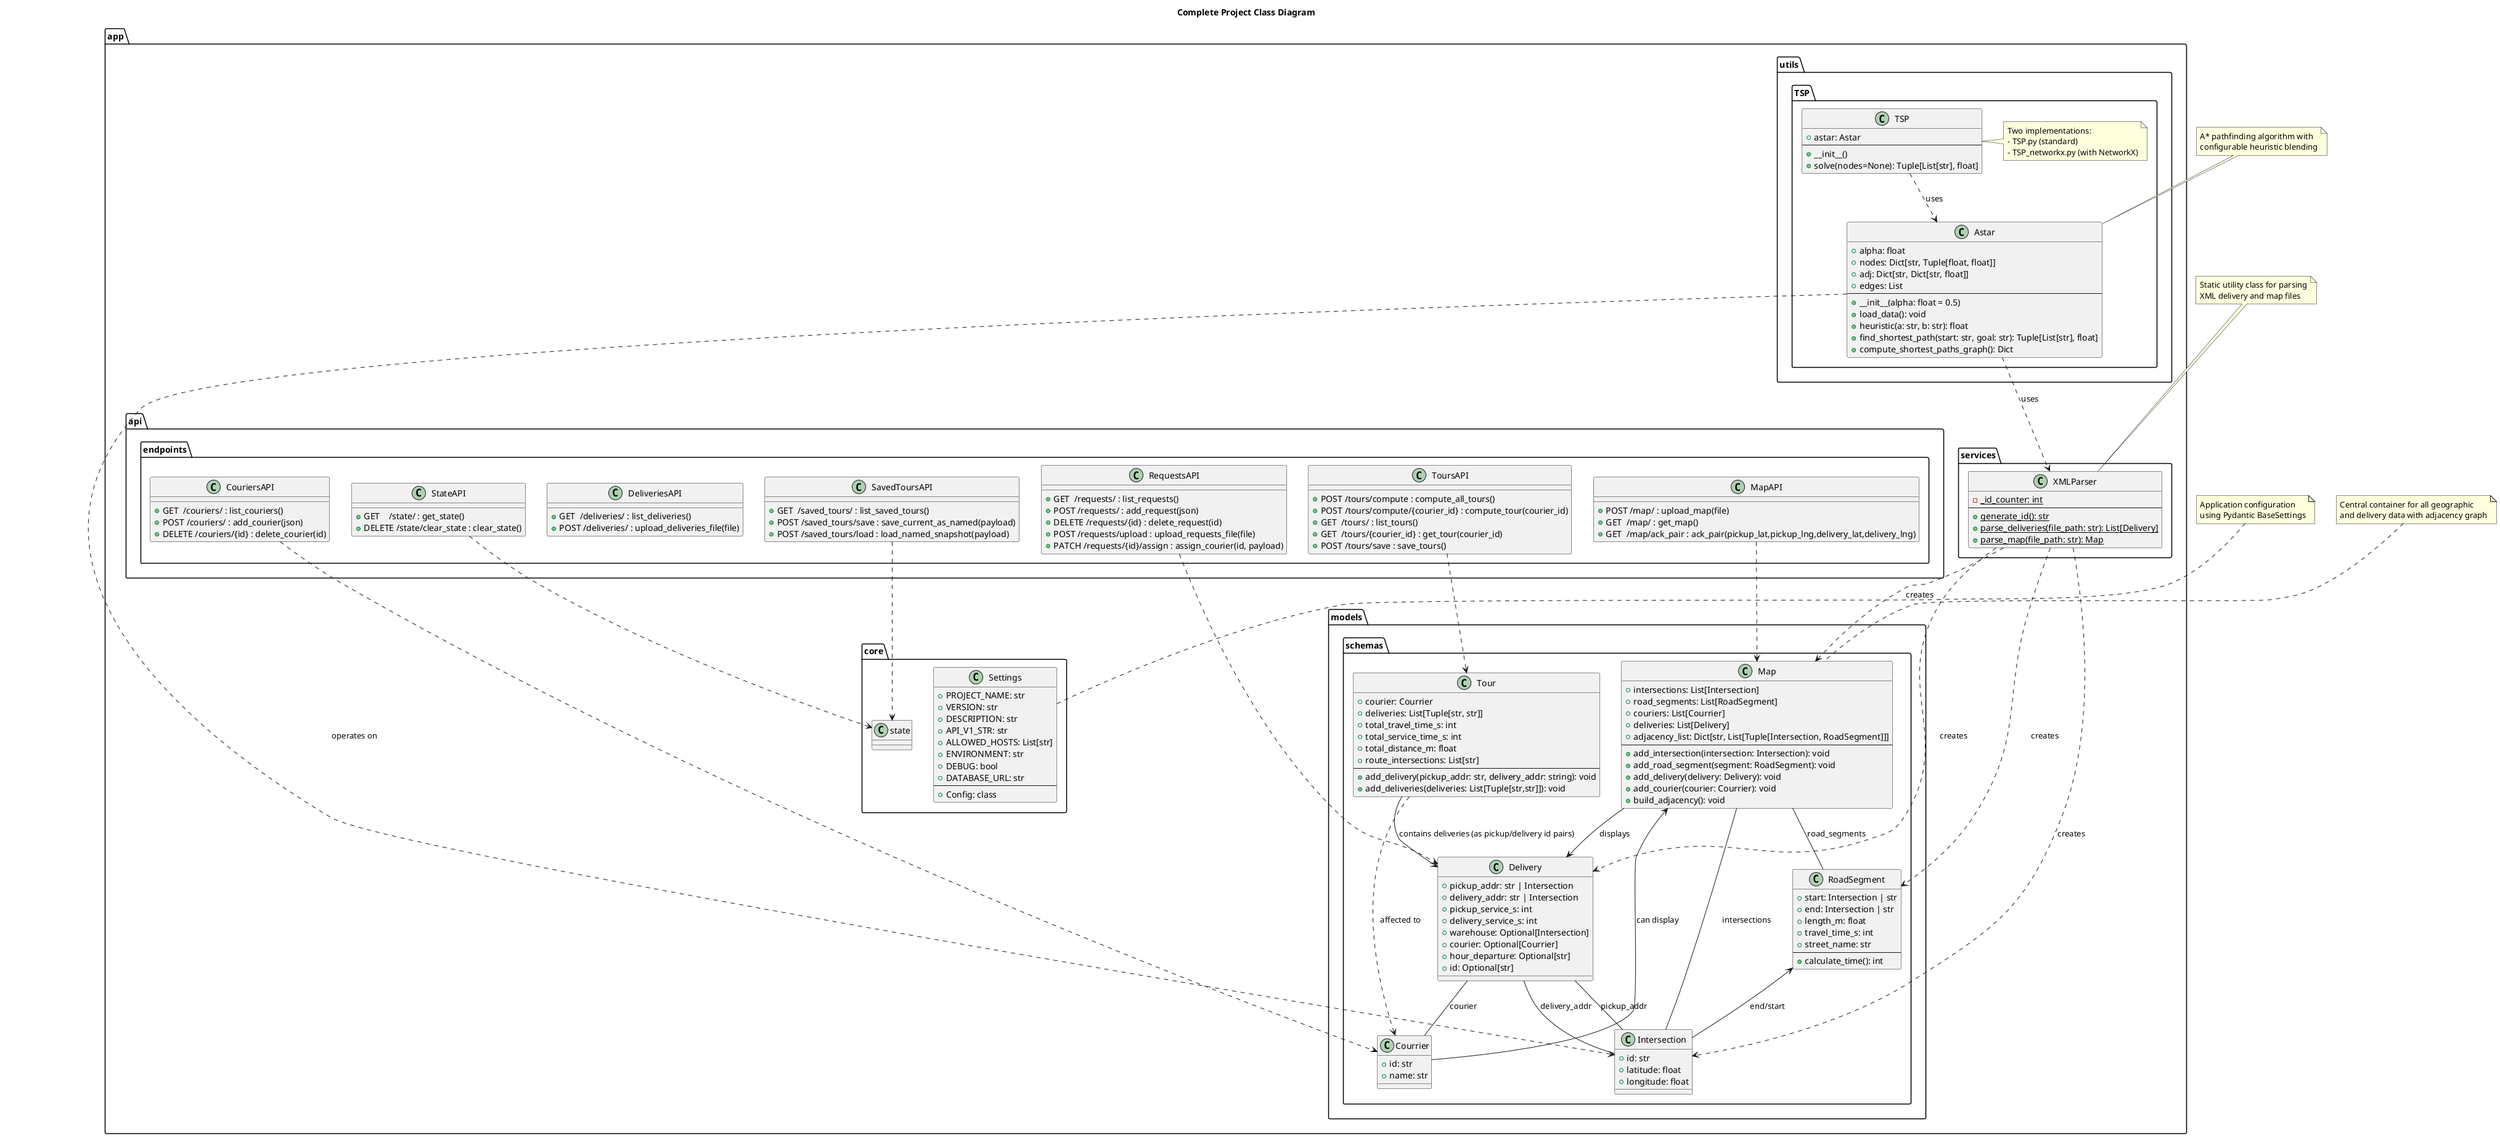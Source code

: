 @startuml complete_class_diagram
title Complete Project Class Diagram

!define DATACLASS class

' ========== DATA MODEL CLASSES (schemas.py) ==========
package "app.models.schemas" {

    DATACLASS Intersection {
        +id: str
        +latitude: float
        +longitude: float
    }

    DATACLASS Courrier {
        +id: str
        +name: str
    }

    DATACLASS RoadSegment {
        +start: Intersection | str
        +end: Intersection | str
        +length_m: float
        +travel_time_s: int
        +street_name: str
        --
        +calculate_time(): int
    }

    DATACLASS Delivery {
        +pickup_addr: str | Intersection
        +delivery_addr: str | Intersection
        +pickup_service_s: int
        +delivery_service_s: int
        +warehouse: Optional[Intersection]
        +courier: Optional[Courrier]
        +hour_departure: Optional[str]
        +id: Optional[str]
    }

    DATACLASS Tour {
        +courier: Courrier
        +deliveries: List[Tuple[str, str]]
        +total_travel_time_s: int
        +total_service_time_s: int
        +total_distance_m: float
        +route_intersections: List[str]
        --
        +add_delivery(pickup_addr: str, delivery_addr: string): void
        +add_deliveries(deliveries: List[Tuple[str,str]]): void
    }

    DATACLASS Map {
        +intersections: List[Intersection]
        +road_segments: List[RoadSegment]
        +couriers: List[Courrier]
        +deliveries: List[Delivery]
        +adjacency_list: Dict[str, List[Tuple[Intersection, RoadSegment]]]
        --
        +add_intersection(intersection: Intersection): void
        +add_road_segment(segment: RoadSegment): void
        +add_delivery(delivery: Delivery): void
        +add_courier(courier: Courrier): void
        +build_adjacency(): void
    }

}

' ========== SERVICE CLASSES ==========
package "app.services" {

    class XMLParser {
        -{static} _id_counter: int
        --
        +{static} generate_id(): str
        +{static} parse_deliveries(file_path: str): List[Delivery]
        +{static} parse_map(file_path: str): Map
    }

}

' ========== ALGORITHM CLASSES ==========
package "app.utils.TSP" {

    class Astar {
        +alpha: float
        +nodes: Dict[str, Tuple[float, float]]
        +adj: Dict[str, Dict[str, float]]
        +edges: List
        --
        +__init__(alpha: float = 0.5)
        +load_data(): void
        +heuristic(a: str, b: str): float
        +find_shortest_path(start: str, goal: str): Tuple[List[str], float]
        +compute_shortest_paths_graph(): Dict
    }

    class TSP {
        +astar: Astar
        --
        +__init__()
        +solve(nodes=None): Tuple[List[str], float]
    }

    note right of TSP : Two implementations:\n- TSP.py (standard)\n- TSP_networkx.py (with NetworkX)
    TSP ..> Astar : uses
}

' ========== CONFIGURATION CLASS ==========
package "app.core" {

    class Settings {
        +PROJECT_NAME: str
        +VERSION: str
        +DESCRIPTION: str
        +API_V1_STR: str
        +ALLOWED_HOSTS: List[str]
        +ENVIRONMENT: str
        +DEBUG: bool
        +DATABASE_URL: str
        --
        +Config: class
    }

}

' ========== RELATIONSHIPS ==========

' ========== API ENDPOINTS (app.api.endpoints) ==========
package "app.api.endpoints" {

    class MapAPI {
        +POST /map/ : upload_map(file)
        +GET  /map/ : get_map()
        +GET  /map/ack_pair : ack_pair(pickup_lat,pickup_lng,delivery_lat,delivery_lng)
    }

    class RequestsAPI {
        +GET  /requests/ : list_requests()
        +POST /requests/ : add_request(json)
        +DELETE /requests/{id} : delete_request(id)
        +POST /requests/upload : upload_requests_file(file)
        +PATCH /requests/{id}/assign : assign_courier(id, payload)
    }

    class CouriersAPI {
        +GET  /couriers/ : list_couriers()
        +POST /couriers/ : add_courier(json)
        +DELETE /couriers/{id} : delete_courier(id)
    }

    class ToursAPI {
        +POST /tours/compute : compute_all_tours()
        +POST /tours/compute/{courier_id} : compute_tour(courier_id)
        +GET  /tours/ : list_tours()
        +GET  /tours/{courier_id} : get_tour(courier_id)
        +POST /tours/save : save_tours()
    }

    class DeliveriesAPI {
        +GET  /deliveries/ : list_deliveries()
        +POST /deliveries/ : upload_deliveries_file(file)
    }

    class SavedToursAPI {
        +GET  /saved_tours/ : list_saved_tours()
        +POST /saved_tours/save : save_current_as_named(payload)
        +POST /saved_tours/load : load_named_snapshot(payload)
    }

    class StateAPI {
        +GET    /state/ : get_state()
        +DELETE /state/clear_state : clear_state()
    }

    ' Link API classes to model packages for clarity
    MapAPI ..> "app.models.schemas.Map"
    RequestsAPI ..> "app.models.schemas.Delivery"
    CouriersAPI ..> "app.models.schemas.Courrier"
    ToursAPI ..> "app.models.schemas.Tour"
    SavedToursAPI ..> "app.core.state"
    StateAPI ..> "app.core.state"

}

' Core relationships
RoadSegment <-- Intersection : end/start
Delivery -- Intersection : pickup_addr
Delivery -- Intersection : delivery_addr
Delivery -- Courrier : courier

' Tour relationships
Tour ..> Courrier : affected to
Tour --> Delivery : contains deliveries (as pickup/delivery id pairs)

' Map relationships (composition)
Map -- Intersection : intersections
Map -- RoadSegment : road_segments


Map <-- Courrier : can display
Map --> Delivery : displays

' Service dependencies
XMLParser ..> Map : creates
XMLParser ..> Delivery : creates
XMLParser ..> Intersection : creates
XMLParser ..> RoadSegment : creates

' Algorithm dependencies
Astar ..> XMLParser : uses
Astar ..> Intersection : operates on



' Notes
note top of Map : Central container for all geographic\nand delivery data with adjacency graph

note top of XMLParser : Static utility class for parsing\nXML delivery and map files

note top of Astar : A* pathfinding algorithm with\nconfigurable heuristic blending

note top of Settings : Application configuration\nusing Pydantic BaseSettings

@enduml